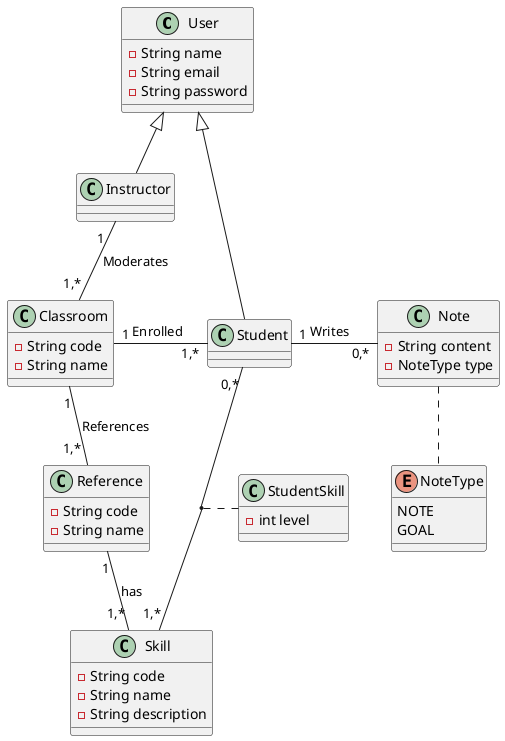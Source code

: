 @startuml
' Entities
class User {
    - String name
    - String email
    - String password
}

class Instructor extends User {}

class Student extends User {}

class Classroom {
    - String code
    - String name
}

class Reference {
    - String code
    - String name
}

class Skill {
    - String code
    - String name
    - String description
}

class StudentSkill {
    - int level
}

class Note {
    - String content
    - NoteType type
}

enum NoteType {
    NOTE
    GOAL
}

' Entity Relationships
Instructor "1  " -- "1,*" Classroom : Moderates

Classroom "1" -r- "1,*" Student : "Enrolled  "
Classroom "1" -- "1,* " Reference : "References  "

Reference "1" -- "1,*" Skill : has

Student "1" -r- "0,*" Note : "Writes   "

Note .. NoteType

Student "0,*" -- "1,*" Skill
(Student, Skill) .. StudentSkill

@enduml